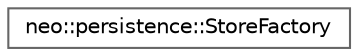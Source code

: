 digraph "Graphical Class Hierarchy"
{
 // LATEX_PDF_SIZE
  bgcolor="transparent";
  edge [fontname=Helvetica,fontsize=10,labelfontname=Helvetica,labelfontsize=10];
  node [fontname=Helvetica,fontsize=10,shape=box,height=0.2,width=0.4];
  rankdir="LR";
  Node0 [id="Node000000",label="neo::persistence::StoreFactory",height=0.2,width=0.4,color="grey40", fillcolor="white", style="filled",URL="$classneo_1_1persistence_1_1_store_factory.html",tooltip="Factory class for creating store providers and stores."];
}
